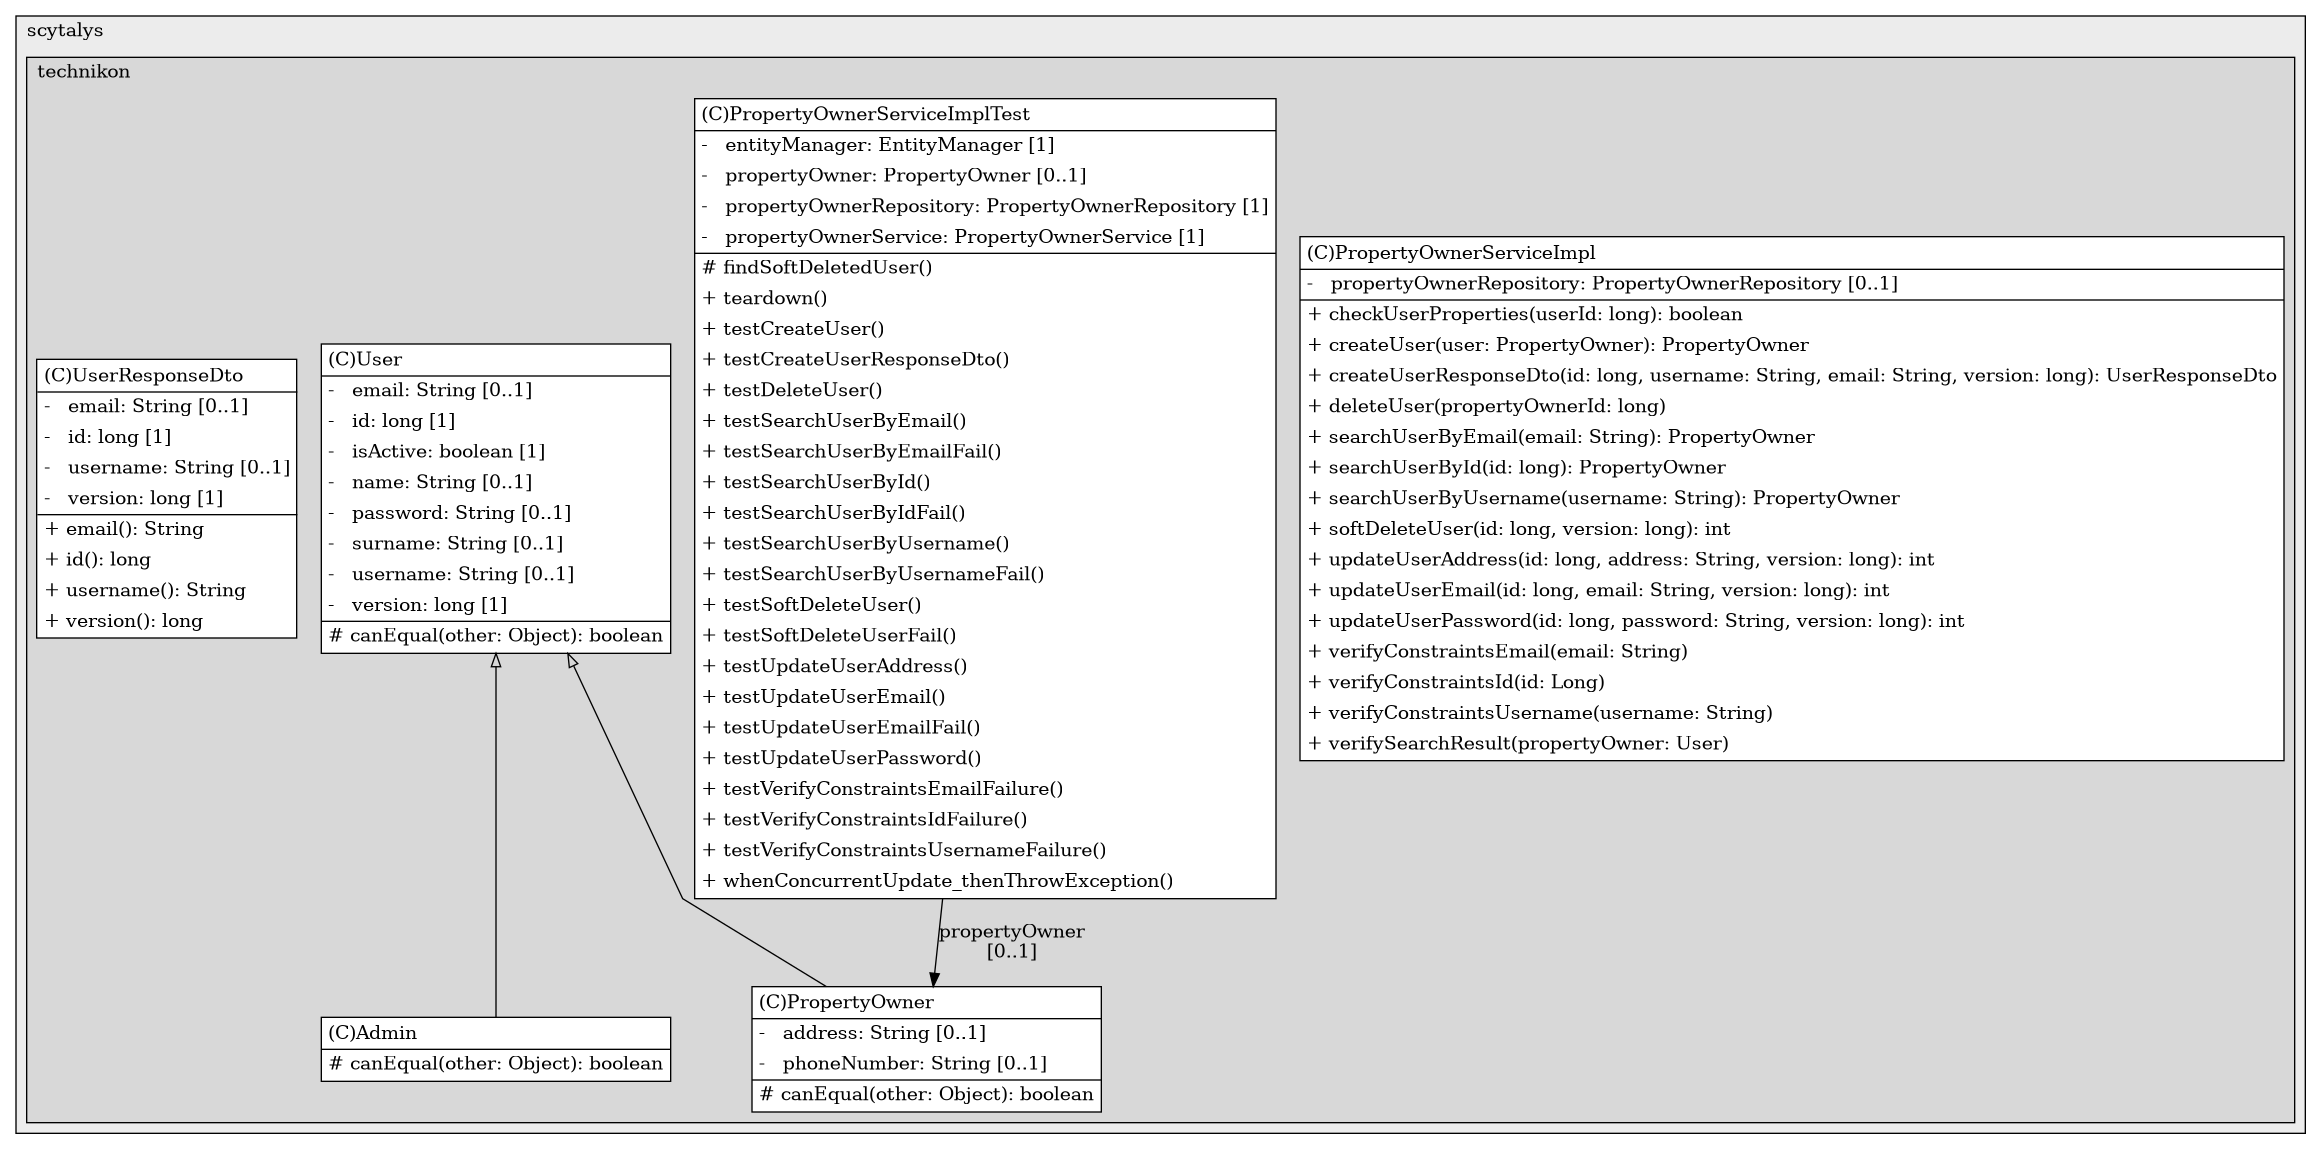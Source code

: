 @startuml

/' diagram meta data start
config=StructureConfiguration;
{
  "projectClassification": {
    "searchMode": "OpenProject", // OpenProject, AllProjects
    "includedProjects": "",
    "pathEndKeywords": "*.impl",
    "isClientPath": "",
    "isClientName": "",
    "isTestPath": "",
    "isTestName": "",
    "isMappingPath": "",
    "isMappingName": "",
    "isDataAccessPath": "",
    "isDataAccessName": "",
    "isDataStructurePath": "",
    "isDataStructureName": "",
    "isInterfaceStructuresPath": "",
    "isInterfaceStructuresName": "",
    "isEntryPointPath": "",
    "isEntryPointName": "",
    "treatFinalFieldsAsMandatory": false
  },
  "graphRestriction": {
    "classPackageExcludeFilter": "",
    "classPackageIncludeFilter": "",
    "classNameExcludeFilter": "",
    "classNameIncludeFilter": "",
    "methodNameExcludeFilter": "",
    "methodNameIncludeFilter": "",
    "removeByInheritance": "", // inheritance/annotation based filtering is done in a second step
    "removeByAnnotation": "",
    "removeByClassPackage": "", // cleanup the graph after inheritance/annotation based filtering is done
    "removeByClassName": "",
    "cutMappings": false,
    "cutEnum": true,
    "cutTests": true,
    "cutClient": true,
    "cutDataAccess": false,
    "cutInterfaceStructures": false,
    "cutDataStructures": false,
    "cutGetterAndSetter": true,
    "cutConstructors": true
  },
  "graphTraversal": {
    "forwardDepth": 6,
    "backwardDepth": 6,
    "classPackageExcludeFilter": "",
    "classPackageIncludeFilter": "",
    "classNameExcludeFilter": "",
    "classNameIncludeFilter": "",
    "methodNameExcludeFilter": "",
    "methodNameIncludeFilter": "",
    "hideMappings": false,
    "hideDataStructures": false,
    "hidePrivateMethods": true,
    "hideInterfaceCalls": true, // indirection: implementation -> interface (is hidden) -> implementation
    "onlyShowApplicationEntryPoints": false, // root node is included
    "useMethodCallsForStructureDiagram": "ForwardOnly" // ForwardOnly, BothDirections, No
  },
  "details": {
    "aggregation": "GroupByClass", // ByClass, GroupByClass, None
    "showClassGenericTypes": true,
    "showMethods": true,
    "showMethodParameterNames": true,
    "showMethodParameterTypes": true,
    "showMethodReturnType": true,
    "showPackageLevels": 2,
    "showDetailedClassStructure": true
  },
  "rootClass": "com.scytalys.technikon.service.impl.PropertyOwnerServiceImplTest",
  "extensionCallbackMethod": "" // qualified.class.name#methodName - signature: public static String method(String)
}
diagram meta data end '/



digraph g {
    rankdir="TB"
    splines=polyline
    

'nodes 
subgraph cluster_197470096 { 
   	label=scytalys
	labeljust=l
	fillcolor="#ececec"
	style=filled
   
   subgraph cluster_882458853 { 
   	label=technikon
	labeljust=l
	fillcolor="#d8d8d8"
	style=filled
   
   Admin25216822[
	label=<<TABLE BORDER="1" CELLBORDER="0" CELLPADDING="4" CELLSPACING="0">
<TR><TD ALIGN="LEFT" >(C)Admin</TD></TR>
<HR/>
<TR><TD ALIGN="LEFT" ># canEqual(other: Object): boolean</TD></TR>
</TABLE>>
	style=filled
	margin=0
	shape=plaintext
	fillcolor="#FFFFFF"
];

PropertyOwner25216822[
	label=<<TABLE BORDER="1" CELLBORDER="0" CELLPADDING="4" CELLSPACING="0">
<TR><TD ALIGN="LEFT" >(C)PropertyOwner</TD></TR>
<HR/>
<TR><TD ALIGN="LEFT" >-   address: String [0..1]</TD></TR>
<TR><TD ALIGN="LEFT" >-   phoneNumber: String [0..1]</TD></TR>
<HR/>
<TR><TD ALIGN="LEFT" ># canEqual(other: Object): boolean</TD></TR>
</TABLE>>
	style=filled
	margin=0
	shape=plaintext
	fillcolor="#FFFFFF"
];

PropertyOwnerServiceImpl124484289[
	label=<<TABLE BORDER="1" CELLBORDER="0" CELLPADDING="4" CELLSPACING="0">
<TR><TD ALIGN="LEFT" >(C)PropertyOwnerServiceImpl</TD></TR>
<HR/>
<TR><TD ALIGN="LEFT" >-   propertyOwnerRepository: PropertyOwnerRepository [0..1]</TD></TR>
<HR/>
<TR><TD ALIGN="LEFT" >+ checkUserProperties(userId: long): boolean</TD></TR>
<TR><TD ALIGN="LEFT" >+ createUser(user: PropertyOwner): PropertyOwner</TD></TR>
<TR><TD ALIGN="LEFT" >+ createUserResponseDto(id: long, username: String, email: String, version: long): UserResponseDto</TD></TR>
<TR><TD ALIGN="LEFT" >+ deleteUser(propertyOwnerId: long)</TD></TR>
<TR><TD ALIGN="LEFT" >+ searchUserByEmail(email: String): PropertyOwner</TD></TR>
<TR><TD ALIGN="LEFT" >+ searchUserById(id: long): PropertyOwner</TD></TR>
<TR><TD ALIGN="LEFT" >+ searchUserByUsername(username: String): PropertyOwner</TD></TR>
<TR><TD ALIGN="LEFT" >+ softDeleteUser(id: long, version: long): int</TD></TR>
<TR><TD ALIGN="LEFT" >+ updateUserAddress(id: long, address: String, version: long): int</TD></TR>
<TR><TD ALIGN="LEFT" >+ updateUserEmail(id: long, email: String, version: long): int</TD></TR>
<TR><TD ALIGN="LEFT" >+ updateUserPassword(id: long, password: String, version: long): int</TD></TR>
<TR><TD ALIGN="LEFT" >+ verifyConstraintsEmail(email: String)</TD></TR>
<TR><TD ALIGN="LEFT" >+ verifyConstraintsId(id: Long)</TD></TR>
<TR><TD ALIGN="LEFT" >+ verifyConstraintsUsername(username: String)</TD></TR>
<TR><TD ALIGN="LEFT" >+ verifySearchResult(propertyOwner: User)</TD></TR>
</TABLE>>
	style=filled
	margin=0
	shape=plaintext
	fillcolor="#FFFFFF"
];

PropertyOwnerServiceImplTest124484289[
	label=<<TABLE BORDER="1" CELLBORDER="0" CELLPADDING="4" CELLSPACING="0">
<TR><TD ALIGN="LEFT" >(C)PropertyOwnerServiceImplTest</TD></TR>
<HR/>
<TR><TD ALIGN="LEFT" >-   entityManager: EntityManager [1]</TD></TR>
<TR><TD ALIGN="LEFT" >-   propertyOwner: PropertyOwner [0..1]</TD></TR>
<TR><TD ALIGN="LEFT" >-   propertyOwnerRepository: PropertyOwnerRepository [1]</TD></TR>
<TR><TD ALIGN="LEFT" >-   propertyOwnerService: PropertyOwnerService [1]</TD></TR>
<HR/>
<TR><TD ALIGN="LEFT" ># findSoftDeletedUser()</TD></TR>
<TR><TD ALIGN="LEFT" >+ teardown()</TD></TR>
<TR><TD ALIGN="LEFT" >+ testCreateUser()</TD></TR>
<TR><TD ALIGN="LEFT" >+ testCreateUserResponseDto()</TD></TR>
<TR><TD ALIGN="LEFT" >+ testDeleteUser()</TD></TR>
<TR><TD ALIGN="LEFT" >+ testSearchUserByEmail()</TD></TR>
<TR><TD ALIGN="LEFT" >+ testSearchUserByEmailFail()</TD></TR>
<TR><TD ALIGN="LEFT" >+ testSearchUserById()</TD></TR>
<TR><TD ALIGN="LEFT" >+ testSearchUserByIdFail()</TD></TR>
<TR><TD ALIGN="LEFT" >+ testSearchUserByUsername()</TD></TR>
<TR><TD ALIGN="LEFT" >+ testSearchUserByUsernameFail()</TD></TR>
<TR><TD ALIGN="LEFT" >+ testSoftDeleteUser()</TD></TR>
<TR><TD ALIGN="LEFT" >+ testSoftDeleteUserFail()</TD></TR>
<TR><TD ALIGN="LEFT" >+ testUpdateUserAddress()</TD></TR>
<TR><TD ALIGN="LEFT" >+ testUpdateUserEmail()</TD></TR>
<TR><TD ALIGN="LEFT" >+ testUpdateUserEmailFail()</TD></TR>
<TR><TD ALIGN="LEFT" >+ testUpdateUserPassword()</TD></TR>
<TR><TD ALIGN="LEFT" >+ testVerifyConstraintsEmailFailure()</TD></TR>
<TR><TD ALIGN="LEFT" >+ testVerifyConstraintsIdFailure()</TD></TR>
<TR><TD ALIGN="LEFT" >+ testVerifyConstraintsUsernameFailure()</TD></TR>
<TR><TD ALIGN="LEFT" >+ whenConcurrentUpdate_thenThrowException()</TD></TR>
</TABLE>>
	style=filled
	margin=0
	shape=plaintext
	fillcolor="#FFFFFF"
];

User25216822[
	label=<<TABLE BORDER="1" CELLBORDER="0" CELLPADDING="4" CELLSPACING="0">
<TR><TD ALIGN="LEFT" >(C)User</TD></TR>
<HR/>
<TR><TD ALIGN="LEFT" >-   email: String [0..1]</TD></TR>
<TR><TD ALIGN="LEFT" >-   id: long [1]</TD></TR>
<TR><TD ALIGN="LEFT" >-   isActive: boolean [1]</TD></TR>
<TR><TD ALIGN="LEFT" >-   name: String [0..1]</TD></TR>
<TR><TD ALIGN="LEFT" >-   password: String [0..1]</TD></TR>
<TR><TD ALIGN="LEFT" >-   surname: String [0..1]</TD></TR>
<TR><TD ALIGN="LEFT" >-   username: String [0..1]</TD></TR>
<TR><TD ALIGN="LEFT" >-   version: long [1]</TD></TR>
<HR/>
<TR><TD ALIGN="LEFT" ># canEqual(other: Object): boolean</TD></TR>
</TABLE>>
	style=filled
	margin=0
	shape=plaintext
	fillcolor="#FFFFFF"
];

UserResponseDto686682215[
	label=<<TABLE BORDER="1" CELLBORDER="0" CELLPADDING="4" CELLSPACING="0">
<TR><TD ALIGN="LEFT" >(C)UserResponseDto</TD></TR>
<HR/>
<TR><TD ALIGN="LEFT" >-   email: String [0..1]</TD></TR>
<TR><TD ALIGN="LEFT" >-   id: long [1]</TD></TR>
<TR><TD ALIGN="LEFT" >-   username: String [0..1]</TD></TR>
<TR><TD ALIGN="LEFT" >-   version: long [1]</TD></TR>
<HR/>
<TR><TD ALIGN="LEFT" >+ email(): String</TD></TR>
<TR><TD ALIGN="LEFT" >+ id(): long</TD></TR>
<TR><TD ALIGN="LEFT" >+ username(): String</TD></TR>
<TR><TD ALIGN="LEFT" >+ version(): long</TD></TR>
</TABLE>>
	style=filled
	margin=0
	shape=plaintext
	fillcolor="#FFFFFF"
];
} 
} 

'edges    
PropertyOwnerServiceImplTest124484289 -> PropertyOwner25216822[label="propertyOwner
[0..1]"];
User25216822 -> Admin25216822[arrowhead=none, arrowtail=empty, dir=both];
User25216822 -> PropertyOwner25216822[arrowhead=none, arrowtail=empty, dir=both];
    
}
@enduml